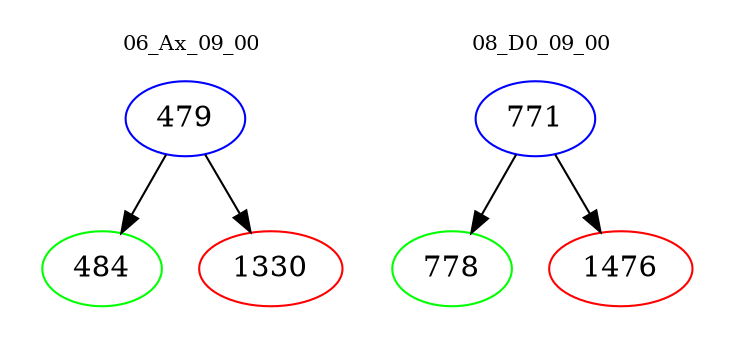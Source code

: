 digraph{
subgraph cluster_0 {
color = white
label = "06_Ax_09_00";
fontsize=10;
T0_479 [label="479", color="blue"]
T0_479 -> T0_484 [color="black"]
T0_484 [label="484", color="green"]
T0_479 -> T0_1330 [color="black"]
T0_1330 [label="1330", color="red"]
}
subgraph cluster_1 {
color = white
label = "08_D0_09_00";
fontsize=10;
T1_771 [label="771", color="blue"]
T1_771 -> T1_778 [color="black"]
T1_778 [label="778", color="green"]
T1_771 -> T1_1476 [color="black"]
T1_1476 [label="1476", color="red"]
}
}
